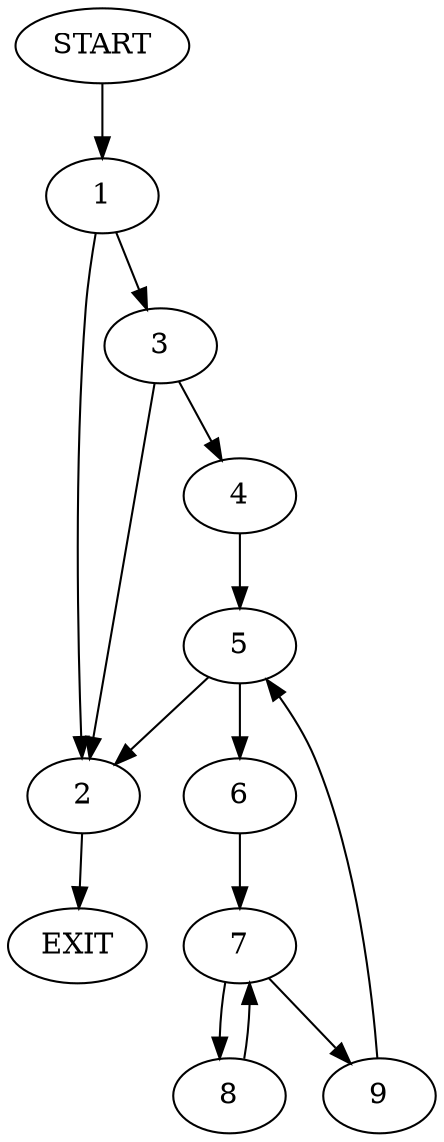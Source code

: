 digraph {
0 [label="START"]
10 [label="EXIT"]
0 -> 1
1 -> 2
1 -> 3
2 -> 10
3 -> 4
3 -> 2
4 -> 5
5 -> 6
5 -> 2
6 -> 7
7 -> 8
7 -> 9
9 -> 5
8 -> 7
}

